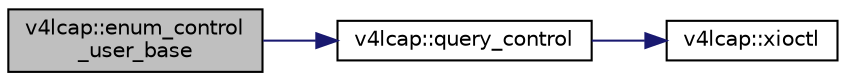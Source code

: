 digraph "v4lcap::enum_control_user_base"
{
 // INTERACTIVE_SVG=YES
  edge [fontname="Helvetica",fontsize="10",labelfontname="Helvetica",labelfontsize="10"];
  node [fontname="Helvetica",fontsize="10",shape=record];
  rankdir="LR";
  Node84 [label="v4lcap::enum_control\l_user_base",height=0.2,width=0.4,color="black", fillcolor="grey75", style="filled", fontcolor="black"];
  Node84 -> Node85 [color="midnightblue",fontsize="10",style="solid"];
  Node85 [label="v4lcap::query_control",height=0.2,width=0.4,color="black", fillcolor="white", style="filled",URL="$classv4lcap.html#acede842207240d9eb3b4a8d99ff32fc4",tooltip="Query control options. "];
  Node85 -> Node86 [color="midnightblue",fontsize="10",style="solid"];
  Node86 [label="v4lcap::xioctl",height=0.2,width=0.4,color="black", fillcolor="white", style="filled",URL="$classv4lcap.html#ab5aaa5a8c0df17f5ca57e0b5170232cb"];
}
